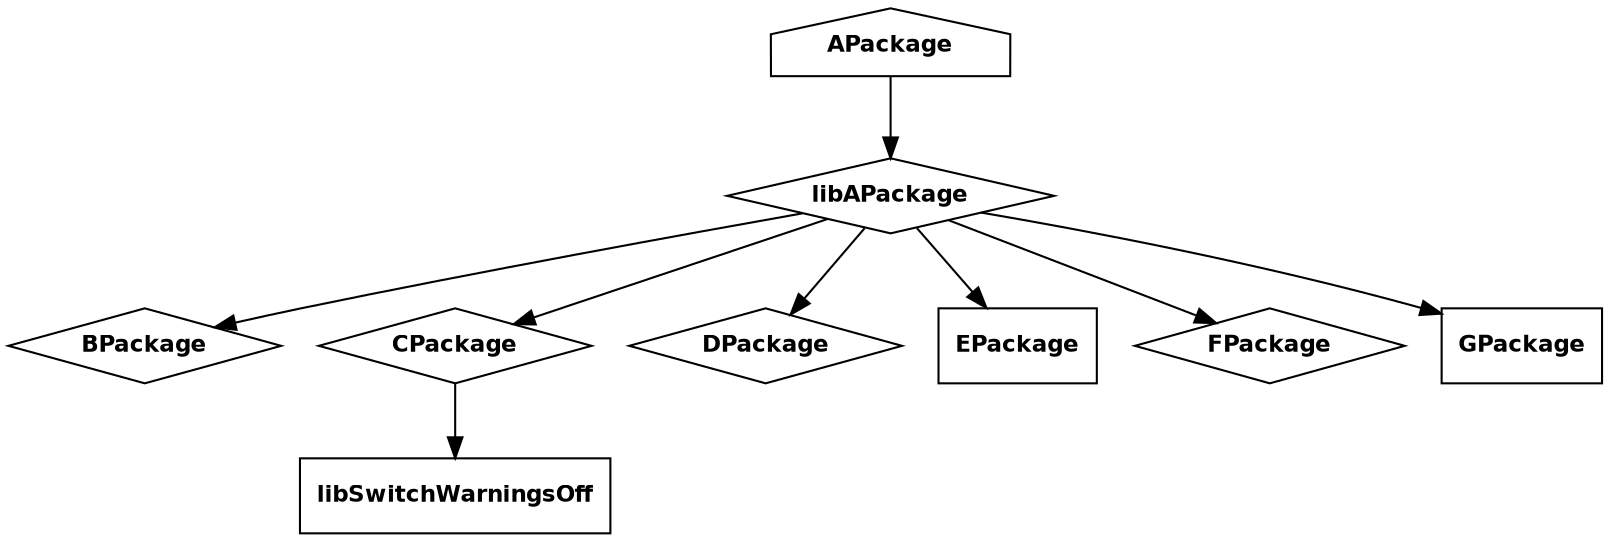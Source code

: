 digraph CPFTargetDependencyGraph {
	node [fontname="Helvetica-Bold",
		fontsize=11
	];
	node95	 [label=APackage,
		shape=house];
	node93	 [label=libAPackage,
		shape=diamond];
	node95 -> node93;
	node33	 [label=BPackage,
		shape=diamond];
	node60	 [label=CPackage,
		shape=diamond];
	node23	 [label=libSwitchWarningsOff,
		shape=box];
	node60 -> node23;
	node73	 [label=DPackage,
		shape=diamond];
	node85	 [label=EPackage,
		shape=polygon];
	node42	 [label=FPackage,
		shape=diamond];
	node51	 [label=GPackage,
		shape=box];
	node93 -> node33;
	node93 -> node60;
	node93 -> node73;
	node93 -> node85;
	node93 -> node42;
	node93 -> node51;
}
